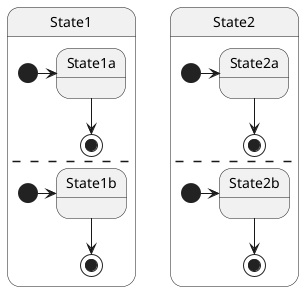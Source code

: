 {
  "sha1": "t9ool83l09xpwfbztey03xrzh6lj5qo",
  "insertion": {
    "when": "2024-06-04T17:28:45.964Z",
    "user": "plantuml@gmail.com"
  }
}
@startuml

state State1 {
   [*] -> State1a
   State1a --> [*] 
   --
   [*] -> State1b
   State1b --> [*] 
}

state State2 {
   [*] -> State2a
   State2a --> [*] 
   --
   [*] -> State2b
   State2b --> [*] 
}
@enduml
